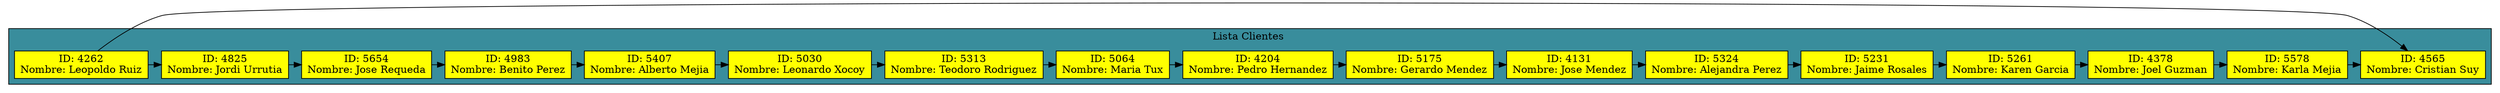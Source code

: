 digraph L{
node [shape=box fillcolor="#FFEDBB" style = filled]
subgraph cluster_p{
label="Lista Clientes "
bgcolor = "#398D9C"
Columna1[label = "ID: 4565
Nombre: Cristian Suy", fillcolor=yellow];
Columna2[label = "ID: 5578
Nombre: Karla Mejia", fillcolor=yellow];
Columna3[label = "ID: 4378
Nombre: Joel Guzman", fillcolor=yellow];
Columna4[label = "ID: 5261
Nombre: Karen Garcia", fillcolor=yellow];
Columna5[label = "ID: 5231
Nombre: Jaime Rosales", fillcolor=yellow];
Columna6[label = "ID: 5324
Nombre: Alejandra Perez", fillcolor=yellow];
Columna7[label = "ID: 4131
Nombre: Jose Mendez", fillcolor=yellow];
Columna8[label = "ID: 5175
Nombre: Gerardo Mendez", fillcolor=yellow];
Columna9[label = "ID: 4204
Nombre: Pedro Hernandez", fillcolor=yellow];
Columna10[label = "ID: 5064
Nombre: Maria Tux", fillcolor=yellow];
Columna11[label = "ID: 5313
Nombre: Teodoro Rodriguez", fillcolor=yellow];
Columna12[label = "ID: 5030
Nombre: Leonardo Xocoy", fillcolor=yellow];
Columna13[label = "ID: 5407
Nombre: Alberto Mejia", fillcolor=yellow];
Columna14[label = "ID: 4983
Nombre: Benito Perez", fillcolor=yellow];
Columna15[label = "ID: 5654
Nombre: Jose Requeda", fillcolor=yellow];
Columna16[label = "ID: 4825
Nombre: Jordi Urrutia", fillcolor=yellow];
Columna17[label = "ID: 4262
Nombre: Leopoldo Ruiz", fillcolor=yellow];
{rank = same;
Columna1;
Columna2;
Columna3;
Columna4;
Columna5;
Columna6;
Columna7;
Columna8;
Columna9;
Columna10;
Columna11;
Columna12;
Columna13;
Columna14;
Columna15;
Columna16;
Columna17}
Columna17-> Columna16;
Columna16-> Columna15;
Columna15-> Columna14;
Columna14-> Columna13;
Columna13-> Columna12;
Columna12-> Columna11;
Columna11-> Columna10;
Columna10-> Columna9;
Columna9-> Columna8;
Columna8-> Columna7;
Columna7-> Columna6;
Columna6-> Columna5;
Columna5-> Columna4;
Columna4-> Columna3;
Columna3-> Columna2;
Columna2-> Columna1;
Columna17-> Columna1;
}
}
